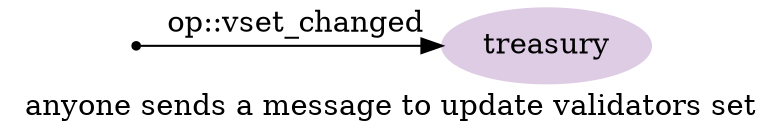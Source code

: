 digraph {
    label="anyone sends a message to update validators set"
    node [ colorscheme=pastel19 style=filled ]

    /* Entities */
    external [ shape=point ]
    treasury [ color=4 ]

    /* Relationships */
    external -> treasury [ label="1\l op::vset_changed\l" ]

    /* Ranks */
    { rank=min external treasury }
}
